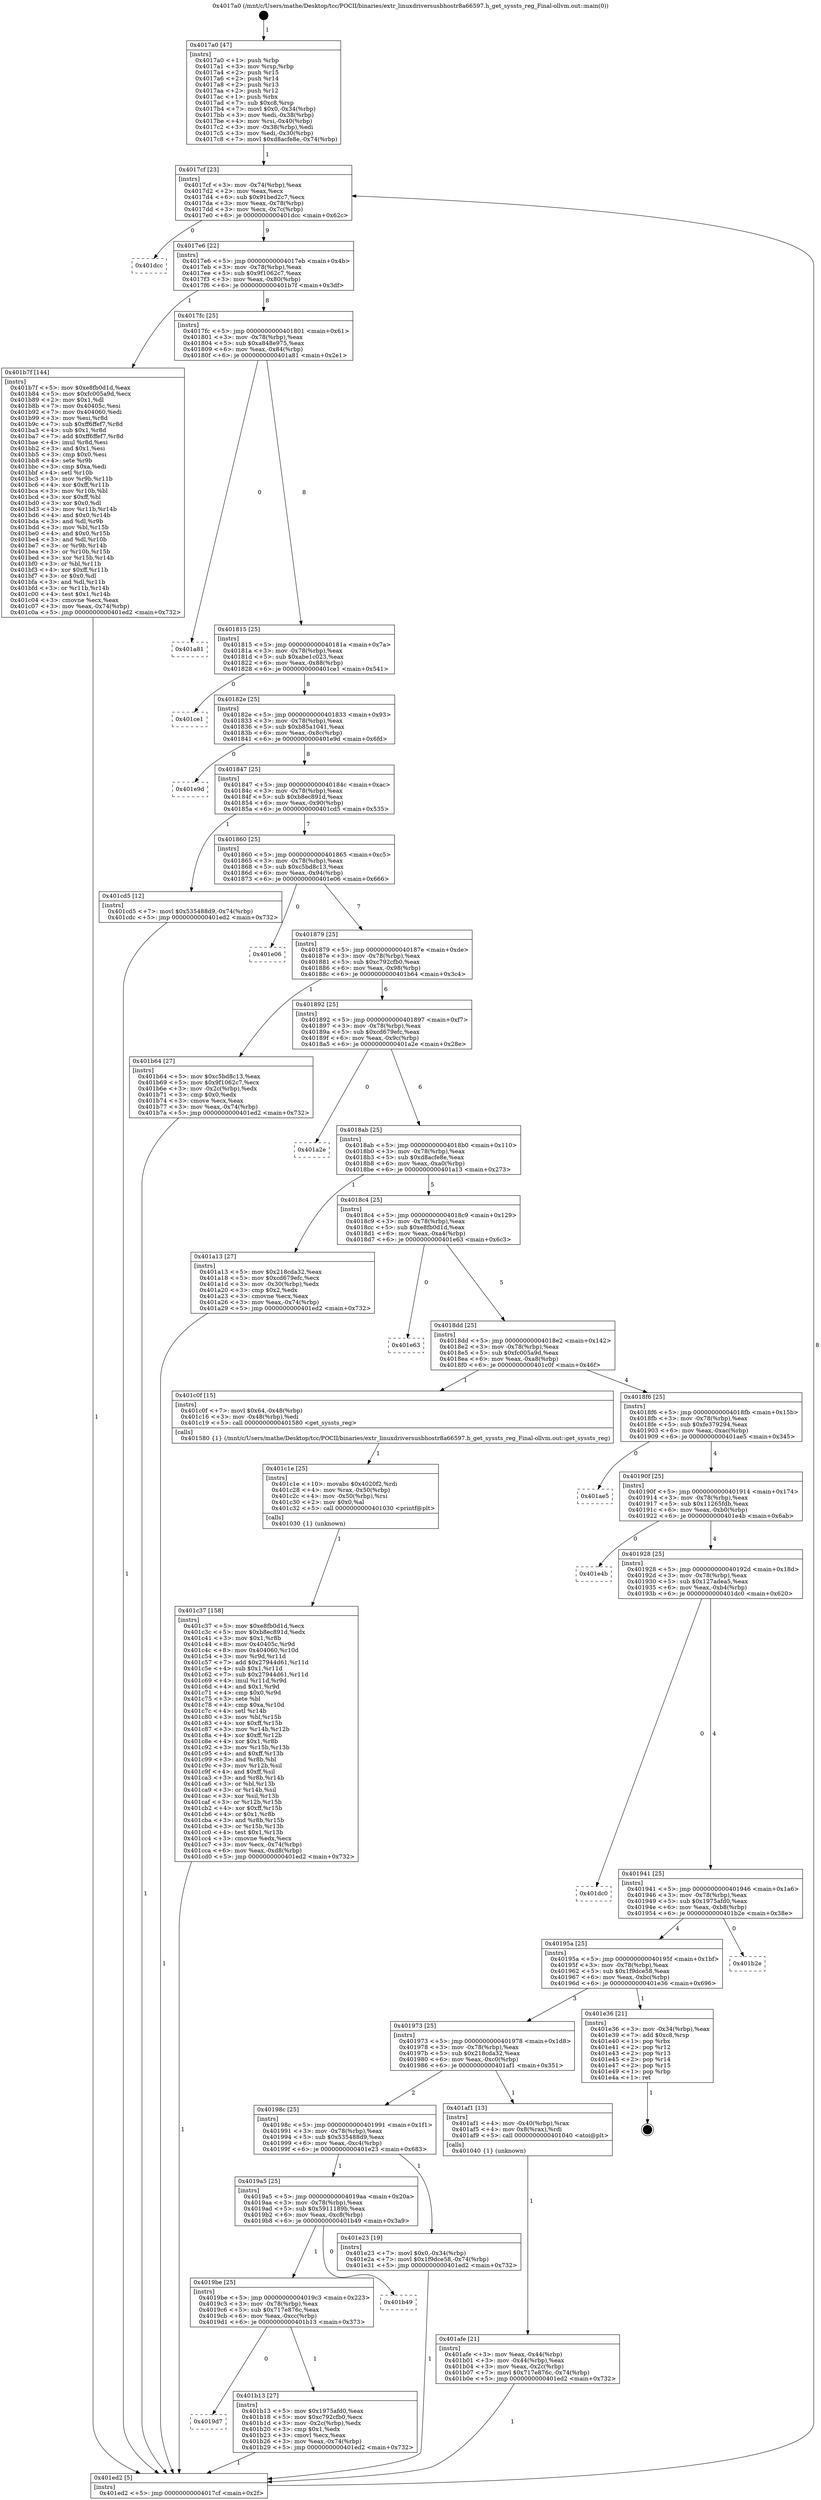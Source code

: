digraph "0x4017a0" {
  label = "0x4017a0 (/mnt/c/Users/mathe/Desktop/tcc/POCII/binaries/extr_linuxdriversusbhostr8a66597.h_get_syssts_reg_Final-ollvm.out::main(0))"
  labelloc = "t"
  node[shape=record]

  Entry [label="",width=0.3,height=0.3,shape=circle,fillcolor=black,style=filled]
  "0x4017cf" [label="{
     0x4017cf [23]\l
     | [instrs]\l
     &nbsp;&nbsp;0x4017cf \<+3\>: mov -0x74(%rbp),%eax\l
     &nbsp;&nbsp;0x4017d2 \<+2\>: mov %eax,%ecx\l
     &nbsp;&nbsp;0x4017d4 \<+6\>: sub $0x91bed2c7,%ecx\l
     &nbsp;&nbsp;0x4017da \<+3\>: mov %eax,-0x78(%rbp)\l
     &nbsp;&nbsp;0x4017dd \<+3\>: mov %ecx,-0x7c(%rbp)\l
     &nbsp;&nbsp;0x4017e0 \<+6\>: je 0000000000401dcc \<main+0x62c\>\l
  }"]
  "0x401dcc" [label="{
     0x401dcc\l
  }", style=dashed]
  "0x4017e6" [label="{
     0x4017e6 [22]\l
     | [instrs]\l
     &nbsp;&nbsp;0x4017e6 \<+5\>: jmp 00000000004017eb \<main+0x4b\>\l
     &nbsp;&nbsp;0x4017eb \<+3\>: mov -0x78(%rbp),%eax\l
     &nbsp;&nbsp;0x4017ee \<+5\>: sub $0x9f1062c7,%eax\l
     &nbsp;&nbsp;0x4017f3 \<+3\>: mov %eax,-0x80(%rbp)\l
     &nbsp;&nbsp;0x4017f6 \<+6\>: je 0000000000401b7f \<main+0x3df\>\l
  }"]
  Exit [label="",width=0.3,height=0.3,shape=circle,fillcolor=black,style=filled,peripheries=2]
  "0x401b7f" [label="{
     0x401b7f [144]\l
     | [instrs]\l
     &nbsp;&nbsp;0x401b7f \<+5\>: mov $0xe8fb0d1d,%eax\l
     &nbsp;&nbsp;0x401b84 \<+5\>: mov $0xfc005a9d,%ecx\l
     &nbsp;&nbsp;0x401b89 \<+2\>: mov $0x1,%dl\l
     &nbsp;&nbsp;0x401b8b \<+7\>: mov 0x40405c,%esi\l
     &nbsp;&nbsp;0x401b92 \<+7\>: mov 0x404060,%edi\l
     &nbsp;&nbsp;0x401b99 \<+3\>: mov %esi,%r8d\l
     &nbsp;&nbsp;0x401b9c \<+7\>: sub $0xff6ffef7,%r8d\l
     &nbsp;&nbsp;0x401ba3 \<+4\>: sub $0x1,%r8d\l
     &nbsp;&nbsp;0x401ba7 \<+7\>: add $0xff6ffef7,%r8d\l
     &nbsp;&nbsp;0x401bae \<+4\>: imul %r8d,%esi\l
     &nbsp;&nbsp;0x401bb2 \<+3\>: and $0x1,%esi\l
     &nbsp;&nbsp;0x401bb5 \<+3\>: cmp $0x0,%esi\l
     &nbsp;&nbsp;0x401bb8 \<+4\>: sete %r9b\l
     &nbsp;&nbsp;0x401bbc \<+3\>: cmp $0xa,%edi\l
     &nbsp;&nbsp;0x401bbf \<+4\>: setl %r10b\l
     &nbsp;&nbsp;0x401bc3 \<+3\>: mov %r9b,%r11b\l
     &nbsp;&nbsp;0x401bc6 \<+4\>: xor $0xff,%r11b\l
     &nbsp;&nbsp;0x401bca \<+3\>: mov %r10b,%bl\l
     &nbsp;&nbsp;0x401bcd \<+3\>: xor $0xff,%bl\l
     &nbsp;&nbsp;0x401bd0 \<+3\>: xor $0x0,%dl\l
     &nbsp;&nbsp;0x401bd3 \<+3\>: mov %r11b,%r14b\l
     &nbsp;&nbsp;0x401bd6 \<+4\>: and $0x0,%r14b\l
     &nbsp;&nbsp;0x401bda \<+3\>: and %dl,%r9b\l
     &nbsp;&nbsp;0x401bdd \<+3\>: mov %bl,%r15b\l
     &nbsp;&nbsp;0x401be0 \<+4\>: and $0x0,%r15b\l
     &nbsp;&nbsp;0x401be4 \<+3\>: and %dl,%r10b\l
     &nbsp;&nbsp;0x401be7 \<+3\>: or %r9b,%r14b\l
     &nbsp;&nbsp;0x401bea \<+3\>: or %r10b,%r15b\l
     &nbsp;&nbsp;0x401bed \<+3\>: xor %r15b,%r14b\l
     &nbsp;&nbsp;0x401bf0 \<+3\>: or %bl,%r11b\l
     &nbsp;&nbsp;0x401bf3 \<+4\>: xor $0xff,%r11b\l
     &nbsp;&nbsp;0x401bf7 \<+3\>: or $0x0,%dl\l
     &nbsp;&nbsp;0x401bfa \<+3\>: and %dl,%r11b\l
     &nbsp;&nbsp;0x401bfd \<+3\>: or %r11b,%r14b\l
     &nbsp;&nbsp;0x401c00 \<+4\>: test $0x1,%r14b\l
     &nbsp;&nbsp;0x401c04 \<+3\>: cmovne %ecx,%eax\l
     &nbsp;&nbsp;0x401c07 \<+3\>: mov %eax,-0x74(%rbp)\l
     &nbsp;&nbsp;0x401c0a \<+5\>: jmp 0000000000401ed2 \<main+0x732\>\l
  }"]
  "0x4017fc" [label="{
     0x4017fc [25]\l
     | [instrs]\l
     &nbsp;&nbsp;0x4017fc \<+5\>: jmp 0000000000401801 \<main+0x61\>\l
     &nbsp;&nbsp;0x401801 \<+3\>: mov -0x78(%rbp),%eax\l
     &nbsp;&nbsp;0x401804 \<+5\>: sub $0xa848e975,%eax\l
     &nbsp;&nbsp;0x401809 \<+6\>: mov %eax,-0x84(%rbp)\l
     &nbsp;&nbsp;0x40180f \<+6\>: je 0000000000401a81 \<main+0x2e1\>\l
  }"]
  "0x401c37" [label="{
     0x401c37 [158]\l
     | [instrs]\l
     &nbsp;&nbsp;0x401c37 \<+5\>: mov $0xe8fb0d1d,%ecx\l
     &nbsp;&nbsp;0x401c3c \<+5\>: mov $0xb8ec891d,%edx\l
     &nbsp;&nbsp;0x401c41 \<+3\>: mov $0x1,%r8b\l
     &nbsp;&nbsp;0x401c44 \<+8\>: mov 0x40405c,%r9d\l
     &nbsp;&nbsp;0x401c4c \<+8\>: mov 0x404060,%r10d\l
     &nbsp;&nbsp;0x401c54 \<+3\>: mov %r9d,%r11d\l
     &nbsp;&nbsp;0x401c57 \<+7\>: add $0x27944d61,%r11d\l
     &nbsp;&nbsp;0x401c5e \<+4\>: sub $0x1,%r11d\l
     &nbsp;&nbsp;0x401c62 \<+7\>: sub $0x27944d61,%r11d\l
     &nbsp;&nbsp;0x401c69 \<+4\>: imul %r11d,%r9d\l
     &nbsp;&nbsp;0x401c6d \<+4\>: and $0x1,%r9d\l
     &nbsp;&nbsp;0x401c71 \<+4\>: cmp $0x0,%r9d\l
     &nbsp;&nbsp;0x401c75 \<+3\>: sete %bl\l
     &nbsp;&nbsp;0x401c78 \<+4\>: cmp $0xa,%r10d\l
     &nbsp;&nbsp;0x401c7c \<+4\>: setl %r14b\l
     &nbsp;&nbsp;0x401c80 \<+3\>: mov %bl,%r15b\l
     &nbsp;&nbsp;0x401c83 \<+4\>: xor $0xff,%r15b\l
     &nbsp;&nbsp;0x401c87 \<+3\>: mov %r14b,%r12b\l
     &nbsp;&nbsp;0x401c8a \<+4\>: xor $0xff,%r12b\l
     &nbsp;&nbsp;0x401c8e \<+4\>: xor $0x1,%r8b\l
     &nbsp;&nbsp;0x401c92 \<+3\>: mov %r15b,%r13b\l
     &nbsp;&nbsp;0x401c95 \<+4\>: and $0xff,%r13b\l
     &nbsp;&nbsp;0x401c99 \<+3\>: and %r8b,%bl\l
     &nbsp;&nbsp;0x401c9c \<+3\>: mov %r12b,%sil\l
     &nbsp;&nbsp;0x401c9f \<+4\>: and $0xff,%sil\l
     &nbsp;&nbsp;0x401ca3 \<+3\>: and %r8b,%r14b\l
     &nbsp;&nbsp;0x401ca6 \<+3\>: or %bl,%r13b\l
     &nbsp;&nbsp;0x401ca9 \<+3\>: or %r14b,%sil\l
     &nbsp;&nbsp;0x401cac \<+3\>: xor %sil,%r13b\l
     &nbsp;&nbsp;0x401caf \<+3\>: or %r12b,%r15b\l
     &nbsp;&nbsp;0x401cb2 \<+4\>: xor $0xff,%r15b\l
     &nbsp;&nbsp;0x401cb6 \<+4\>: or $0x1,%r8b\l
     &nbsp;&nbsp;0x401cba \<+3\>: and %r8b,%r15b\l
     &nbsp;&nbsp;0x401cbd \<+3\>: or %r15b,%r13b\l
     &nbsp;&nbsp;0x401cc0 \<+4\>: test $0x1,%r13b\l
     &nbsp;&nbsp;0x401cc4 \<+3\>: cmovne %edx,%ecx\l
     &nbsp;&nbsp;0x401cc7 \<+3\>: mov %ecx,-0x74(%rbp)\l
     &nbsp;&nbsp;0x401cca \<+6\>: mov %eax,-0xd8(%rbp)\l
     &nbsp;&nbsp;0x401cd0 \<+5\>: jmp 0000000000401ed2 \<main+0x732\>\l
  }"]
  "0x401a81" [label="{
     0x401a81\l
  }", style=dashed]
  "0x401815" [label="{
     0x401815 [25]\l
     | [instrs]\l
     &nbsp;&nbsp;0x401815 \<+5\>: jmp 000000000040181a \<main+0x7a\>\l
     &nbsp;&nbsp;0x40181a \<+3\>: mov -0x78(%rbp),%eax\l
     &nbsp;&nbsp;0x40181d \<+5\>: sub $0xabe1c023,%eax\l
     &nbsp;&nbsp;0x401822 \<+6\>: mov %eax,-0x88(%rbp)\l
     &nbsp;&nbsp;0x401828 \<+6\>: je 0000000000401ce1 \<main+0x541\>\l
  }"]
  "0x401c1e" [label="{
     0x401c1e [25]\l
     | [instrs]\l
     &nbsp;&nbsp;0x401c1e \<+10\>: movabs $0x4020f2,%rdi\l
     &nbsp;&nbsp;0x401c28 \<+4\>: mov %rax,-0x50(%rbp)\l
     &nbsp;&nbsp;0x401c2c \<+4\>: mov -0x50(%rbp),%rsi\l
     &nbsp;&nbsp;0x401c30 \<+2\>: mov $0x0,%al\l
     &nbsp;&nbsp;0x401c32 \<+5\>: call 0000000000401030 \<printf@plt\>\l
     | [calls]\l
     &nbsp;&nbsp;0x401030 \{1\} (unknown)\l
  }"]
  "0x401ce1" [label="{
     0x401ce1\l
  }", style=dashed]
  "0x40182e" [label="{
     0x40182e [25]\l
     | [instrs]\l
     &nbsp;&nbsp;0x40182e \<+5\>: jmp 0000000000401833 \<main+0x93\>\l
     &nbsp;&nbsp;0x401833 \<+3\>: mov -0x78(%rbp),%eax\l
     &nbsp;&nbsp;0x401836 \<+5\>: sub $0xb85a1041,%eax\l
     &nbsp;&nbsp;0x40183b \<+6\>: mov %eax,-0x8c(%rbp)\l
     &nbsp;&nbsp;0x401841 \<+6\>: je 0000000000401e9d \<main+0x6fd\>\l
  }"]
  "0x4019d7" [label="{
     0x4019d7\l
  }", style=dashed]
  "0x401e9d" [label="{
     0x401e9d\l
  }", style=dashed]
  "0x401847" [label="{
     0x401847 [25]\l
     | [instrs]\l
     &nbsp;&nbsp;0x401847 \<+5\>: jmp 000000000040184c \<main+0xac\>\l
     &nbsp;&nbsp;0x40184c \<+3\>: mov -0x78(%rbp),%eax\l
     &nbsp;&nbsp;0x40184f \<+5\>: sub $0xb8ec891d,%eax\l
     &nbsp;&nbsp;0x401854 \<+6\>: mov %eax,-0x90(%rbp)\l
     &nbsp;&nbsp;0x40185a \<+6\>: je 0000000000401cd5 \<main+0x535\>\l
  }"]
  "0x401b13" [label="{
     0x401b13 [27]\l
     | [instrs]\l
     &nbsp;&nbsp;0x401b13 \<+5\>: mov $0x1975afd0,%eax\l
     &nbsp;&nbsp;0x401b18 \<+5\>: mov $0xc792cfb0,%ecx\l
     &nbsp;&nbsp;0x401b1d \<+3\>: mov -0x2c(%rbp),%edx\l
     &nbsp;&nbsp;0x401b20 \<+3\>: cmp $0x1,%edx\l
     &nbsp;&nbsp;0x401b23 \<+3\>: cmovl %ecx,%eax\l
     &nbsp;&nbsp;0x401b26 \<+3\>: mov %eax,-0x74(%rbp)\l
     &nbsp;&nbsp;0x401b29 \<+5\>: jmp 0000000000401ed2 \<main+0x732\>\l
  }"]
  "0x401cd5" [label="{
     0x401cd5 [12]\l
     | [instrs]\l
     &nbsp;&nbsp;0x401cd5 \<+7\>: movl $0x535488d9,-0x74(%rbp)\l
     &nbsp;&nbsp;0x401cdc \<+5\>: jmp 0000000000401ed2 \<main+0x732\>\l
  }"]
  "0x401860" [label="{
     0x401860 [25]\l
     | [instrs]\l
     &nbsp;&nbsp;0x401860 \<+5\>: jmp 0000000000401865 \<main+0xc5\>\l
     &nbsp;&nbsp;0x401865 \<+3\>: mov -0x78(%rbp),%eax\l
     &nbsp;&nbsp;0x401868 \<+5\>: sub $0xc5bd8c13,%eax\l
     &nbsp;&nbsp;0x40186d \<+6\>: mov %eax,-0x94(%rbp)\l
     &nbsp;&nbsp;0x401873 \<+6\>: je 0000000000401e06 \<main+0x666\>\l
  }"]
  "0x4019be" [label="{
     0x4019be [25]\l
     | [instrs]\l
     &nbsp;&nbsp;0x4019be \<+5\>: jmp 00000000004019c3 \<main+0x223\>\l
     &nbsp;&nbsp;0x4019c3 \<+3\>: mov -0x78(%rbp),%eax\l
     &nbsp;&nbsp;0x4019c6 \<+5\>: sub $0x717e876c,%eax\l
     &nbsp;&nbsp;0x4019cb \<+6\>: mov %eax,-0xcc(%rbp)\l
     &nbsp;&nbsp;0x4019d1 \<+6\>: je 0000000000401b13 \<main+0x373\>\l
  }"]
  "0x401e06" [label="{
     0x401e06\l
  }", style=dashed]
  "0x401879" [label="{
     0x401879 [25]\l
     | [instrs]\l
     &nbsp;&nbsp;0x401879 \<+5\>: jmp 000000000040187e \<main+0xde\>\l
     &nbsp;&nbsp;0x40187e \<+3\>: mov -0x78(%rbp),%eax\l
     &nbsp;&nbsp;0x401881 \<+5\>: sub $0xc792cfb0,%eax\l
     &nbsp;&nbsp;0x401886 \<+6\>: mov %eax,-0x98(%rbp)\l
     &nbsp;&nbsp;0x40188c \<+6\>: je 0000000000401b64 \<main+0x3c4\>\l
  }"]
  "0x401b49" [label="{
     0x401b49\l
  }", style=dashed]
  "0x401b64" [label="{
     0x401b64 [27]\l
     | [instrs]\l
     &nbsp;&nbsp;0x401b64 \<+5\>: mov $0xc5bd8c13,%eax\l
     &nbsp;&nbsp;0x401b69 \<+5\>: mov $0x9f1062c7,%ecx\l
     &nbsp;&nbsp;0x401b6e \<+3\>: mov -0x2c(%rbp),%edx\l
     &nbsp;&nbsp;0x401b71 \<+3\>: cmp $0x0,%edx\l
     &nbsp;&nbsp;0x401b74 \<+3\>: cmove %ecx,%eax\l
     &nbsp;&nbsp;0x401b77 \<+3\>: mov %eax,-0x74(%rbp)\l
     &nbsp;&nbsp;0x401b7a \<+5\>: jmp 0000000000401ed2 \<main+0x732\>\l
  }"]
  "0x401892" [label="{
     0x401892 [25]\l
     | [instrs]\l
     &nbsp;&nbsp;0x401892 \<+5\>: jmp 0000000000401897 \<main+0xf7\>\l
     &nbsp;&nbsp;0x401897 \<+3\>: mov -0x78(%rbp),%eax\l
     &nbsp;&nbsp;0x40189a \<+5\>: sub $0xcd679efc,%eax\l
     &nbsp;&nbsp;0x40189f \<+6\>: mov %eax,-0x9c(%rbp)\l
     &nbsp;&nbsp;0x4018a5 \<+6\>: je 0000000000401a2e \<main+0x28e\>\l
  }"]
  "0x4019a5" [label="{
     0x4019a5 [25]\l
     | [instrs]\l
     &nbsp;&nbsp;0x4019a5 \<+5\>: jmp 00000000004019aa \<main+0x20a\>\l
     &nbsp;&nbsp;0x4019aa \<+3\>: mov -0x78(%rbp),%eax\l
     &nbsp;&nbsp;0x4019ad \<+5\>: sub $0x5911189b,%eax\l
     &nbsp;&nbsp;0x4019b2 \<+6\>: mov %eax,-0xc8(%rbp)\l
     &nbsp;&nbsp;0x4019b8 \<+6\>: je 0000000000401b49 \<main+0x3a9\>\l
  }"]
  "0x401a2e" [label="{
     0x401a2e\l
  }", style=dashed]
  "0x4018ab" [label="{
     0x4018ab [25]\l
     | [instrs]\l
     &nbsp;&nbsp;0x4018ab \<+5\>: jmp 00000000004018b0 \<main+0x110\>\l
     &nbsp;&nbsp;0x4018b0 \<+3\>: mov -0x78(%rbp),%eax\l
     &nbsp;&nbsp;0x4018b3 \<+5\>: sub $0xd8acfe8e,%eax\l
     &nbsp;&nbsp;0x4018b8 \<+6\>: mov %eax,-0xa0(%rbp)\l
     &nbsp;&nbsp;0x4018be \<+6\>: je 0000000000401a13 \<main+0x273\>\l
  }"]
  "0x401e23" [label="{
     0x401e23 [19]\l
     | [instrs]\l
     &nbsp;&nbsp;0x401e23 \<+7\>: movl $0x0,-0x34(%rbp)\l
     &nbsp;&nbsp;0x401e2a \<+7\>: movl $0x1f9dce58,-0x74(%rbp)\l
     &nbsp;&nbsp;0x401e31 \<+5\>: jmp 0000000000401ed2 \<main+0x732\>\l
  }"]
  "0x401a13" [label="{
     0x401a13 [27]\l
     | [instrs]\l
     &nbsp;&nbsp;0x401a13 \<+5\>: mov $0x218cda32,%eax\l
     &nbsp;&nbsp;0x401a18 \<+5\>: mov $0xcd679efc,%ecx\l
     &nbsp;&nbsp;0x401a1d \<+3\>: mov -0x30(%rbp),%edx\l
     &nbsp;&nbsp;0x401a20 \<+3\>: cmp $0x2,%edx\l
     &nbsp;&nbsp;0x401a23 \<+3\>: cmovne %ecx,%eax\l
     &nbsp;&nbsp;0x401a26 \<+3\>: mov %eax,-0x74(%rbp)\l
     &nbsp;&nbsp;0x401a29 \<+5\>: jmp 0000000000401ed2 \<main+0x732\>\l
  }"]
  "0x4018c4" [label="{
     0x4018c4 [25]\l
     | [instrs]\l
     &nbsp;&nbsp;0x4018c4 \<+5\>: jmp 00000000004018c9 \<main+0x129\>\l
     &nbsp;&nbsp;0x4018c9 \<+3\>: mov -0x78(%rbp),%eax\l
     &nbsp;&nbsp;0x4018cc \<+5\>: sub $0xe8fb0d1d,%eax\l
     &nbsp;&nbsp;0x4018d1 \<+6\>: mov %eax,-0xa4(%rbp)\l
     &nbsp;&nbsp;0x4018d7 \<+6\>: je 0000000000401e63 \<main+0x6c3\>\l
  }"]
  "0x401ed2" [label="{
     0x401ed2 [5]\l
     | [instrs]\l
     &nbsp;&nbsp;0x401ed2 \<+5\>: jmp 00000000004017cf \<main+0x2f\>\l
  }"]
  "0x4017a0" [label="{
     0x4017a0 [47]\l
     | [instrs]\l
     &nbsp;&nbsp;0x4017a0 \<+1\>: push %rbp\l
     &nbsp;&nbsp;0x4017a1 \<+3\>: mov %rsp,%rbp\l
     &nbsp;&nbsp;0x4017a4 \<+2\>: push %r15\l
     &nbsp;&nbsp;0x4017a6 \<+2\>: push %r14\l
     &nbsp;&nbsp;0x4017a8 \<+2\>: push %r13\l
     &nbsp;&nbsp;0x4017aa \<+2\>: push %r12\l
     &nbsp;&nbsp;0x4017ac \<+1\>: push %rbx\l
     &nbsp;&nbsp;0x4017ad \<+7\>: sub $0xc8,%rsp\l
     &nbsp;&nbsp;0x4017b4 \<+7\>: movl $0x0,-0x34(%rbp)\l
     &nbsp;&nbsp;0x4017bb \<+3\>: mov %edi,-0x38(%rbp)\l
     &nbsp;&nbsp;0x4017be \<+4\>: mov %rsi,-0x40(%rbp)\l
     &nbsp;&nbsp;0x4017c2 \<+3\>: mov -0x38(%rbp),%edi\l
     &nbsp;&nbsp;0x4017c5 \<+3\>: mov %edi,-0x30(%rbp)\l
     &nbsp;&nbsp;0x4017c8 \<+7\>: movl $0xd8acfe8e,-0x74(%rbp)\l
  }"]
  "0x401afe" [label="{
     0x401afe [21]\l
     | [instrs]\l
     &nbsp;&nbsp;0x401afe \<+3\>: mov %eax,-0x44(%rbp)\l
     &nbsp;&nbsp;0x401b01 \<+3\>: mov -0x44(%rbp),%eax\l
     &nbsp;&nbsp;0x401b04 \<+3\>: mov %eax,-0x2c(%rbp)\l
     &nbsp;&nbsp;0x401b07 \<+7\>: movl $0x717e876c,-0x74(%rbp)\l
     &nbsp;&nbsp;0x401b0e \<+5\>: jmp 0000000000401ed2 \<main+0x732\>\l
  }"]
  "0x401e63" [label="{
     0x401e63\l
  }", style=dashed]
  "0x4018dd" [label="{
     0x4018dd [25]\l
     | [instrs]\l
     &nbsp;&nbsp;0x4018dd \<+5\>: jmp 00000000004018e2 \<main+0x142\>\l
     &nbsp;&nbsp;0x4018e2 \<+3\>: mov -0x78(%rbp),%eax\l
     &nbsp;&nbsp;0x4018e5 \<+5\>: sub $0xfc005a9d,%eax\l
     &nbsp;&nbsp;0x4018ea \<+6\>: mov %eax,-0xa8(%rbp)\l
     &nbsp;&nbsp;0x4018f0 \<+6\>: je 0000000000401c0f \<main+0x46f\>\l
  }"]
  "0x40198c" [label="{
     0x40198c [25]\l
     | [instrs]\l
     &nbsp;&nbsp;0x40198c \<+5\>: jmp 0000000000401991 \<main+0x1f1\>\l
     &nbsp;&nbsp;0x401991 \<+3\>: mov -0x78(%rbp),%eax\l
     &nbsp;&nbsp;0x401994 \<+5\>: sub $0x535488d9,%eax\l
     &nbsp;&nbsp;0x401999 \<+6\>: mov %eax,-0xc4(%rbp)\l
     &nbsp;&nbsp;0x40199f \<+6\>: je 0000000000401e23 \<main+0x683\>\l
  }"]
  "0x401c0f" [label="{
     0x401c0f [15]\l
     | [instrs]\l
     &nbsp;&nbsp;0x401c0f \<+7\>: movl $0x64,-0x48(%rbp)\l
     &nbsp;&nbsp;0x401c16 \<+3\>: mov -0x48(%rbp),%edi\l
     &nbsp;&nbsp;0x401c19 \<+5\>: call 0000000000401580 \<get_syssts_reg\>\l
     | [calls]\l
     &nbsp;&nbsp;0x401580 \{1\} (/mnt/c/Users/mathe/Desktop/tcc/POCII/binaries/extr_linuxdriversusbhostr8a66597.h_get_syssts_reg_Final-ollvm.out::get_syssts_reg)\l
  }"]
  "0x4018f6" [label="{
     0x4018f6 [25]\l
     | [instrs]\l
     &nbsp;&nbsp;0x4018f6 \<+5\>: jmp 00000000004018fb \<main+0x15b\>\l
     &nbsp;&nbsp;0x4018fb \<+3\>: mov -0x78(%rbp),%eax\l
     &nbsp;&nbsp;0x4018fe \<+5\>: sub $0xfe379294,%eax\l
     &nbsp;&nbsp;0x401903 \<+6\>: mov %eax,-0xac(%rbp)\l
     &nbsp;&nbsp;0x401909 \<+6\>: je 0000000000401ae5 \<main+0x345\>\l
  }"]
  "0x401af1" [label="{
     0x401af1 [13]\l
     | [instrs]\l
     &nbsp;&nbsp;0x401af1 \<+4\>: mov -0x40(%rbp),%rax\l
     &nbsp;&nbsp;0x401af5 \<+4\>: mov 0x8(%rax),%rdi\l
     &nbsp;&nbsp;0x401af9 \<+5\>: call 0000000000401040 \<atoi@plt\>\l
     | [calls]\l
     &nbsp;&nbsp;0x401040 \{1\} (unknown)\l
  }"]
  "0x401ae5" [label="{
     0x401ae5\l
  }", style=dashed]
  "0x40190f" [label="{
     0x40190f [25]\l
     | [instrs]\l
     &nbsp;&nbsp;0x40190f \<+5\>: jmp 0000000000401914 \<main+0x174\>\l
     &nbsp;&nbsp;0x401914 \<+3\>: mov -0x78(%rbp),%eax\l
     &nbsp;&nbsp;0x401917 \<+5\>: sub $0x11265fdb,%eax\l
     &nbsp;&nbsp;0x40191c \<+6\>: mov %eax,-0xb0(%rbp)\l
     &nbsp;&nbsp;0x401922 \<+6\>: je 0000000000401e4b \<main+0x6ab\>\l
  }"]
  "0x401973" [label="{
     0x401973 [25]\l
     | [instrs]\l
     &nbsp;&nbsp;0x401973 \<+5\>: jmp 0000000000401978 \<main+0x1d8\>\l
     &nbsp;&nbsp;0x401978 \<+3\>: mov -0x78(%rbp),%eax\l
     &nbsp;&nbsp;0x40197b \<+5\>: sub $0x218cda32,%eax\l
     &nbsp;&nbsp;0x401980 \<+6\>: mov %eax,-0xc0(%rbp)\l
     &nbsp;&nbsp;0x401986 \<+6\>: je 0000000000401af1 \<main+0x351\>\l
  }"]
  "0x401e4b" [label="{
     0x401e4b\l
  }", style=dashed]
  "0x401928" [label="{
     0x401928 [25]\l
     | [instrs]\l
     &nbsp;&nbsp;0x401928 \<+5\>: jmp 000000000040192d \<main+0x18d\>\l
     &nbsp;&nbsp;0x40192d \<+3\>: mov -0x78(%rbp),%eax\l
     &nbsp;&nbsp;0x401930 \<+5\>: sub $0x127adea5,%eax\l
     &nbsp;&nbsp;0x401935 \<+6\>: mov %eax,-0xb4(%rbp)\l
     &nbsp;&nbsp;0x40193b \<+6\>: je 0000000000401dc0 \<main+0x620\>\l
  }"]
  "0x401e36" [label="{
     0x401e36 [21]\l
     | [instrs]\l
     &nbsp;&nbsp;0x401e36 \<+3\>: mov -0x34(%rbp),%eax\l
     &nbsp;&nbsp;0x401e39 \<+7\>: add $0xc8,%rsp\l
     &nbsp;&nbsp;0x401e40 \<+1\>: pop %rbx\l
     &nbsp;&nbsp;0x401e41 \<+2\>: pop %r12\l
     &nbsp;&nbsp;0x401e43 \<+2\>: pop %r13\l
     &nbsp;&nbsp;0x401e45 \<+2\>: pop %r14\l
     &nbsp;&nbsp;0x401e47 \<+2\>: pop %r15\l
     &nbsp;&nbsp;0x401e49 \<+1\>: pop %rbp\l
     &nbsp;&nbsp;0x401e4a \<+1\>: ret\l
  }"]
  "0x401dc0" [label="{
     0x401dc0\l
  }", style=dashed]
  "0x401941" [label="{
     0x401941 [25]\l
     | [instrs]\l
     &nbsp;&nbsp;0x401941 \<+5\>: jmp 0000000000401946 \<main+0x1a6\>\l
     &nbsp;&nbsp;0x401946 \<+3\>: mov -0x78(%rbp),%eax\l
     &nbsp;&nbsp;0x401949 \<+5\>: sub $0x1975afd0,%eax\l
     &nbsp;&nbsp;0x40194e \<+6\>: mov %eax,-0xb8(%rbp)\l
     &nbsp;&nbsp;0x401954 \<+6\>: je 0000000000401b2e \<main+0x38e\>\l
  }"]
  "0x40195a" [label="{
     0x40195a [25]\l
     | [instrs]\l
     &nbsp;&nbsp;0x40195a \<+5\>: jmp 000000000040195f \<main+0x1bf\>\l
     &nbsp;&nbsp;0x40195f \<+3\>: mov -0x78(%rbp),%eax\l
     &nbsp;&nbsp;0x401962 \<+5\>: sub $0x1f9dce58,%eax\l
     &nbsp;&nbsp;0x401967 \<+6\>: mov %eax,-0xbc(%rbp)\l
     &nbsp;&nbsp;0x40196d \<+6\>: je 0000000000401e36 \<main+0x696\>\l
  }"]
  "0x401b2e" [label="{
     0x401b2e\l
  }", style=dashed]
  Entry -> "0x4017a0" [label=" 1"]
  "0x4017cf" -> "0x401dcc" [label=" 0"]
  "0x4017cf" -> "0x4017e6" [label=" 9"]
  "0x401e36" -> Exit [label=" 1"]
  "0x4017e6" -> "0x401b7f" [label=" 1"]
  "0x4017e6" -> "0x4017fc" [label=" 8"]
  "0x401e23" -> "0x401ed2" [label=" 1"]
  "0x4017fc" -> "0x401a81" [label=" 0"]
  "0x4017fc" -> "0x401815" [label=" 8"]
  "0x401cd5" -> "0x401ed2" [label=" 1"]
  "0x401815" -> "0x401ce1" [label=" 0"]
  "0x401815" -> "0x40182e" [label=" 8"]
  "0x401c37" -> "0x401ed2" [label=" 1"]
  "0x40182e" -> "0x401e9d" [label=" 0"]
  "0x40182e" -> "0x401847" [label=" 8"]
  "0x401c1e" -> "0x401c37" [label=" 1"]
  "0x401847" -> "0x401cd5" [label=" 1"]
  "0x401847" -> "0x401860" [label=" 7"]
  "0x401c0f" -> "0x401c1e" [label=" 1"]
  "0x401860" -> "0x401e06" [label=" 0"]
  "0x401860" -> "0x401879" [label=" 7"]
  "0x401b64" -> "0x401ed2" [label=" 1"]
  "0x401879" -> "0x401b64" [label=" 1"]
  "0x401879" -> "0x401892" [label=" 6"]
  "0x401b13" -> "0x401ed2" [label=" 1"]
  "0x401892" -> "0x401a2e" [label=" 0"]
  "0x401892" -> "0x4018ab" [label=" 6"]
  "0x4019be" -> "0x401b13" [label=" 1"]
  "0x4018ab" -> "0x401a13" [label=" 1"]
  "0x4018ab" -> "0x4018c4" [label=" 5"]
  "0x401a13" -> "0x401ed2" [label=" 1"]
  "0x4017a0" -> "0x4017cf" [label=" 1"]
  "0x401ed2" -> "0x4017cf" [label=" 8"]
  "0x401b7f" -> "0x401ed2" [label=" 1"]
  "0x4018c4" -> "0x401e63" [label=" 0"]
  "0x4018c4" -> "0x4018dd" [label=" 5"]
  "0x4019a5" -> "0x401b49" [label=" 0"]
  "0x4018dd" -> "0x401c0f" [label=" 1"]
  "0x4018dd" -> "0x4018f6" [label=" 4"]
  "0x4019be" -> "0x4019d7" [label=" 0"]
  "0x4018f6" -> "0x401ae5" [label=" 0"]
  "0x4018f6" -> "0x40190f" [label=" 4"]
  "0x40198c" -> "0x4019a5" [label=" 1"]
  "0x40190f" -> "0x401e4b" [label=" 0"]
  "0x40190f" -> "0x401928" [label=" 4"]
  "0x4019a5" -> "0x4019be" [label=" 1"]
  "0x401928" -> "0x401dc0" [label=" 0"]
  "0x401928" -> "0x401941" [label=" 4"]
  "0x401afe" -> "0x401ed2" [label=" 1"]
  "0x401941" -> "0x401b2e" [label=" 0"]
  "0x401941" -> "0x40195a" [label=" 4"]
  "0x401af1" -> "0x401afe" [label=" 1"]
  "0x40195a" -> "0x401e36" [label=" 1"]
  "0x40195a" -> "0x401973" [label=" 3"]
  "0x40198c" -> "0x401e23" [label=" 1"]
  "0x401973" -> "0x401af1" [label=" 1"]
  "0x401973" -> "0x40198c" [label=" 2"]
}
